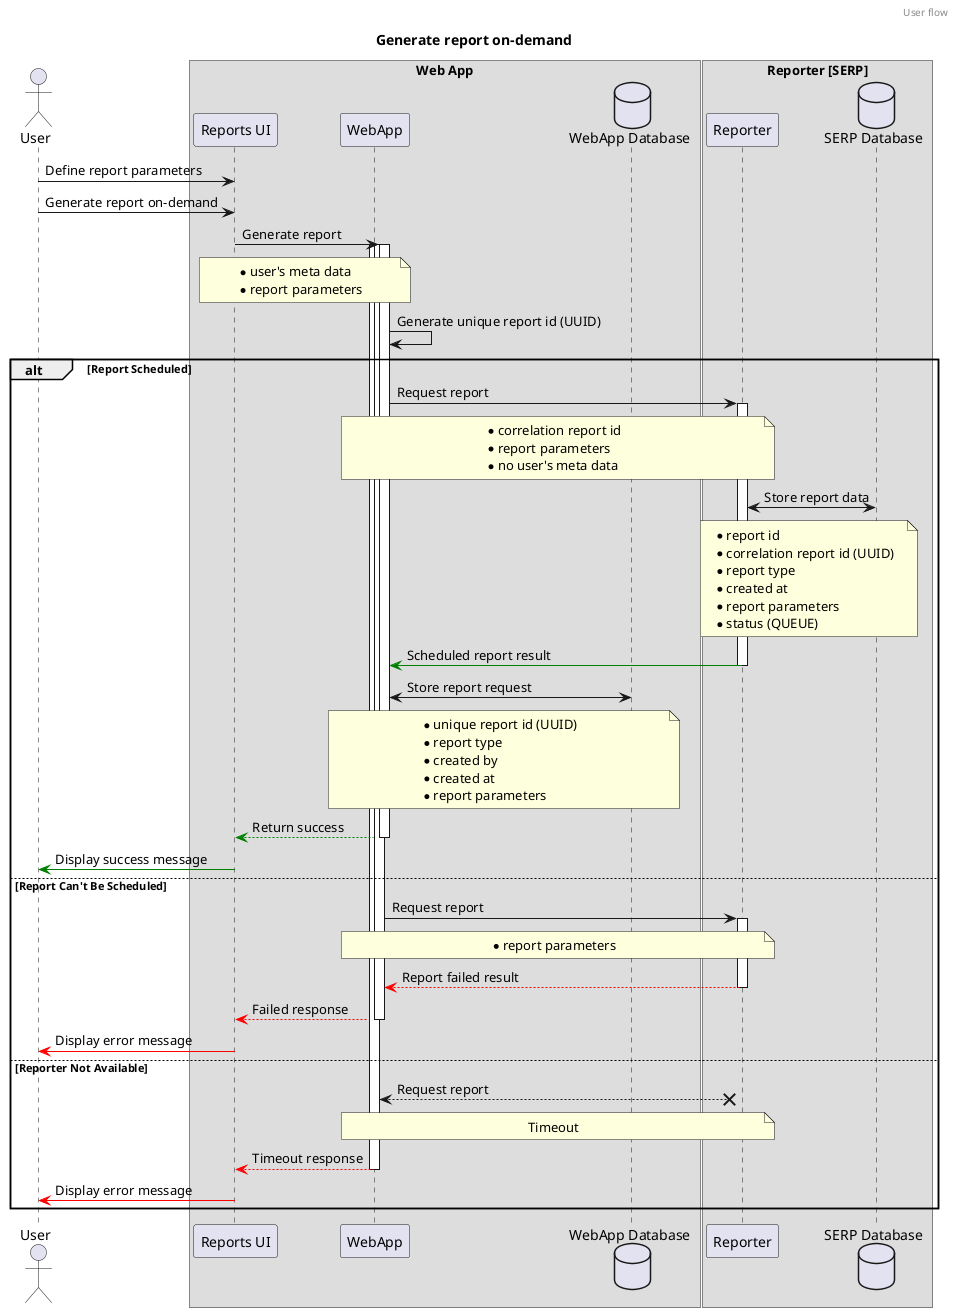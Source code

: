 @startuml
header User flow

title  Generate report **on-demand**

actor User
participant Reports_UI as "Reports UI" order 10
participant Web_App as "WebApp" order 20
database Web_App_DB  as "WebApp Database" order 30
participant Reporter order 40
database SERP_DB as "SERP Database" order 50

box "Web App"
participant Reports_UI
participant Web_App
participant Web_App_DB
end box

box "Reporter [SERP]"
participant Reporter
participant SERP_DB
end box

User -> Reports_UI: Define report parameters

User -> Reports_UI: Generate report on-demand

Reports_UI -> Web_App: Generate report
activate Web_App
activate Web_App
activate Web_App
note over Reports_UI, Web_App
    * user's meta data
    * report parameters
end note

Web_App -> Web_App: Generate unique report id (UUID)

alt Report Scheduled

    Web_App -> Reporter: Request report
    note over Web_App, Reporter
        * correlation report id
        * report parameters
        * no user's meta data
    end note

    activate Reporter

    Reporter <-> SERP_DB: Store report data
    note over Reporter, SERP_DB
        * report id
        * correlation report id (UUID)
        * report type
        * created at
        * report parameters
        * status (QUEUE)
    end note

    Reporter -[#green]> Web_App: Scheduled report result

    deactivate Reporter

    Web_App <-> Web_App_DB: Store report request
    note over Web_App, Web_App_DB
        * unique report id (UUID)
        * report type
        * created by
        * created at
        * report parameters
    end note

    Web_App --[#green]> Reports_UI: Return success
    deactivate Web_App

    Reports_UI -[#green]> User: Display success message

else Report Can't Be Scheduled

    Web_App -> Reporter: Request report
    note over Web_App, Reporter
        * report parameters
    end note

    activate Reporter

    Reporter --[#red]> Web_App: Report failed result

    deactivate Reporter

    Web_App --[#red]> Reports_UI: Failed response

    deactivate Web_App

    Reports_UI -[#red]> User: Display error message

else Reporter Not Available

    Web_App <-->x Reporter: Request report
    note over Web_App, Reporter
        Timeout
    end note

    Web_App --[#red]> Reports_UI: Timeout response

    deactivate Web_App

    Reports_UI -[#red]> User: Display error message
end
@enduml
